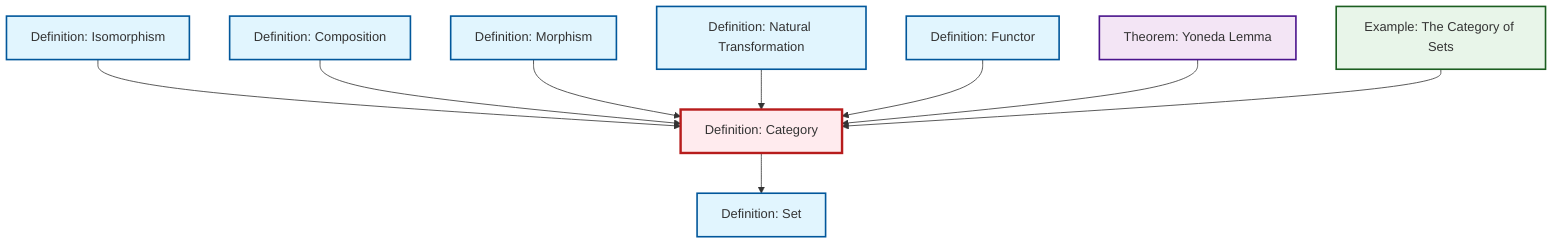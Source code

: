 graph TD
    classDef definition fill:#e1f5fe,stroke:#01579b,stroke-width:2px
    classDef theorem fill:#f3e5f5,stroke:#4a148c,stroke-width:2px
    classDef axiom fill:#fff3e0,stroke:#e65100,stroke-width:2px
    classDef example fill:#e8f5e9,stroke:#1b5e20,stroke-width:2px
    classDef current fill:#ffebee,stroke:#b71c1c,stroke-width:3px
    def-morphism["Definition: Morphism"]:::definition
    ex-set-category["Example: The Category of Sets"]:::example
    def-set["Definition: Set"]:::definition
    def-functor["Definition: Functor"]:::definition
    def-composition["Definition: Composition"]:::definition
    def-natural-transformation["Definition: Natural Transformation"]:::definition
    def-category["Definition: Category"]:::definition
    def-isomorphism["Definition: Isomorphism"]:::definition
    thm-yoneda["Theorem: Yoneda Lemma"]:::theorem
    def-isomorphism --> def-category
    def-category --> def-set
    def-composition --> def-category
    def-morphism --> def-category
    def-natural-transformation --> def-category
    def-functor --> def-category
    thm-yoneda --> def-category
    ex-set-category --> def-category
    class def-category current